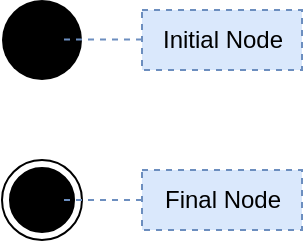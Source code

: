<mxfile version="20.2.7" type="google" pages="7"><diagram id="CJOIq1UxnPl4SrQjqPKN" name="1"><mxGraphModel grid="1" page="1" gridSize="10" guides="1" tooltips="1" connect="1" arrows="1" fold="1" pageScale="1" pageWidth="850" pageHeight="1100" math="0" shadow="0"><root><mxCell id="0"/><mxCell id="1" parent="0"/><mxCell id="81zgY7QVn6RFrDs69GXY-1" value="" style="ellipse;fillColor=#000000;strokeColor=none;" vertex="1" parent="1"><mxGeometry x="420" width="40" height="40" as="geometry"/></mxCell><mxCell id="81zgY7QVn6RFrDs69GXY-2" value="" style="ellipse;html=1;shape=endState;fillColor=#000000;strokeColor=#000000;" vertex="1" parent="1"><mxGeometry x="420" y="80" width="40" height="40" as="geometry"/></mxCell><mxCell id="81zgY7QVn6RFrDs69GXY-35" value="Initial Node" style="text;html=1;align=center;verticalAlign=middle;resizable=0;points=[];autosize=1;strokeColor=#6c8ebf;fillColor=#dae8fc;dashed=1;" vertex="1" parent="1"><mxGeometry x="490" y="5" width="80" height="30" as="geometry"/></mxCell><mxCell id="81zgY7QVn6RFrDs69GXY-36" value="Final Node" style="text;html=1;align=center;verticalAlign=middle;resizable=0;points=[];autosize=1;strokeColor=#6c8ebf;fillColor=#dae8fc;dashed=1;" vertex="1" parent="1"><mxGeometry x="490" y="85" width="80" height="30" as="geometry"/></mxCell><mxCell id="81zgY7QVn6RFrDs69GXY-38" value="" style="edgeStyle=none;orthogonalLoop=1;jettySize=auto;html=1;rounded=0;fillColor=#dae8fc;strokeColor=#6c8ebf;endArrow=none;endFill=0;dashed=1;" edge="1" parent="1" source="81zgY7QVn6RFrDs69GXY-36"><mxGeometry width="80" relative="1" as="geometry"><mxPoint x="460" y="99.75" as="sourcePoint"/><mxPoint x="450" y="100" as="targetPoint"/><Array as="points"/></mxGeometry></mxCell><mxCell id="81zgY7QVn6RFrDs69GXY-39" value="" style="edgeStyle=none;orthogonalLoop=1;jettySize=auto;html=1;rounded=0;fillColor=#dae8fc;strokeColor=#6c8ebf;endArrow=none;endFill=0;dashed=1;" edge="1" parent="1"><mxGeometry width="80" relative="1" as="geometry"><mxPoint x="490" y="19.75" as="sourcePoint"/><mxPoint x="450" y="19.75" as="targetPoint"/><Array as="points"/></mxGeometry></mxCell></root></mxGraphModel></diagram><diagram name="2" id="sOh8ql9yHQ8BNxyanAmv"><mxGraphModel grid="1" page="1" gridSize="10" guides="1" tooltips="1" connect="1" arrows="1" fold="1" pageScale="1" pageWidth="850" pageHeight="1100" math="0" shadow="0"><root><mxCell id="bSrDOoVwkH6-5DQFtHlY-0"/><mxCell id="bSrDOoVwkH6-5DQFtHlY-1" parent="bSrDOoVwkH6-5DQFtHlY-0"/><mxCell id="bSrDOoVwkH6-5DQFtHlY-2" value="" style="ellipse;fillColor=#000000;strokeColor=none;" parent="bSrDOoVwkH6-5DQFtHlY-1" vertex="1"><mxGeometry x="420" width="40" height="40" as="geometry"/></mxCell><mxCell id="bSrDOoVwkH6-5DQFtHlY-3" value="" style="ellipse;html=1;shape=endState;fillColor=#000000;strokeColor=#000000;" parent="bSrDOoVwkH6-5DQFtHlY-1" vertex="1"><mxGeometry x="420" y="165" width="40" height="40" as="geometry"/></mxCell><mxCell id="bSrDOoVwkH6-5DQFtHlY-4" value="Activity" style="text;html=1;align=center;verticalAlign=middle;resizable=0;points=[];autosize=1;strokeColor=#6c8ebf;fillColor=#dae8fc;dashed=1;" vertex="1" parent="bSrDOoVwkH6-5DQFtHlY-1"><mxGeometry x="530" y="85" width="60" height="30" as="geometry"/></mxCell><mxCell id="bSrDOoVwkH6-5DQFtHlY-5" value="Activity Edge" style="text;html=1;align=center;verticalAlign=middle;resizable=0;points=[];autosize=1;strokeColor=#6c8ebf;fillColor=#dae8fc;dashed=1;" vertex="1" parent="bSrDOoVwkH6-5DQFtHlY-1"><mxGeometry x="530" y="130" width="90" height="30" as="geometry"/></mxCell><mxCell id="bSrDOoVwkH6-5DQFtHlY-6" value="" style="edgeStyle=none;orthogonalLoop=1;jettySize=auto;html=1;rounded=0;fillColor=#dae8fc;strokeColor=#6c8ebf;endArrow=none;endFill=0;dashed=1;" parent="bSrDOoVwkH6-5DQFtHlY-1" source="bSrDOoVwkH6-5DQFtHlY-5" edge="1"><mxGeometry width="80" relative="1" as="geometry"><mxPoint x="480" y="144.75" as="sourcePoint"/><mxPoint x="440" y="144.75" as="targetPoint"/><Array as="points"/></mxGeometry></mxCell><mxCell id="bSrDOoVwkH6-5DQFtHlY-7" value="" style="edgeStyle=none;orthogonalLoop=1;jettySize=auto;html=1;rounded=0;fillColor=#dae8fc;strokeColor=#6c8ebf;endArrow=none;endFill=0;dashed=1;" parent="bSrDOoVwkH6-5DQFtHlY-1" edge="1"><mxGeometry width="80" relative="1" as="geometry"><mxPoint x="530" y="99.75" as="sourcePoint"/><mxPoint x="490" y="99.75" as="targetPoint"/><Array as="points"/></mxGeometry></mxCell><mxCell id="q9l0tzLxqnLboqgq7-mc-1" value="Login" style="html=1;align=center;verticalAlign=middle;rounded=1;absoluteArcSize=1;arcSize=10;dashed=0;" vertex="1" parent="bSrDOoVwkH6-5DQFtHlY-1"><mxGeometry x="380" y="80" width="120" height="40" as="geometry"/></mxCell><mxCell id="q9l0tzLxqnLboqgq7-mc-2" value="" style="edgeStyle=none;orthogonalLoop=1;jettySize=auto;html=1;rounded=0;endArrow=classic;endFill=1;entryX=0.5;entryY=0;entryDx=0;entryDy=0;" edge="1" parent="bSrDOoVwkH6-5DQFtHlY-1" source="bSrDOoVwkH6-5DQFtHlY-2" target="q9l0tzLxqnLboqgq7-mc-1"><mxGeometry width="80" relative="1" as="geometry"><mxPoint x="440" y="29.5" as="sourcePoint"/><mxPoint x="520" y="29.5" as="targetPoint"/><Array as="points"/></mxGeometry></mxCell><mxCell id="q9l0tzLxqnLboqgq7-mc-3" value="" style="edgeStyle=none;orthogonalLoop=1;jettySize=auto;html=1;rounded=0;endArrow=classic;endFill=1;" edge="1" parent="bSrDOoVwkH6-5DQFtHlY-1" source="q9l0tzLxqnLboqgq7-mc-1" target="bSrDOoVwkH6-5DQFtHlY-3"><mxGeometry width="80" relative="1" as="geometry"><mxPoint x="439.75" y="120" as="sourcePoint"/><mxPoint x="439.75" y="170" as="targetPoint"/><Array as="points"/></mxGeometry></mxCell></root></mxGraphModel></diagram><diagram name="3" id="TyepRw7lDWiGVUjcmr2i"><mxGraphModel grid="1" page="1" gridSize="10" guides="1" tooltips="1" connect="1" arrows="1" fold="1" pageScale="1" pageWidth="850" pageHeight="1100" math="0" shadow="0"><root><mxCell id="tQz_YyUkRnMLcqHhg1jS-0"/><mxCell id="tQz_YyUkRnMLcqHhg1jS-1" parent="tQz_YyUkRnMLcqHhg1jS-0"/><mxCell id="tQz_YyUkRnMLcqHhg1jS-2" value="" style="ellipse;fillColor=#000000;strokeColor=none;" parent="tQz_YyUkRnMLcqHhg1jS-1" vertex="1"><mxGeometry x="420" width="40" height="40" as="geometry"/></mxCell><mxCell id="tQz_YyUkRnMLcqHhg1jS-3" value="" style="ellipse;html=1;shape=endState;fillColor=#000000;strokeColor=#000000;" parent="tQz_YyUkRnMLcqHhg1jS-1" vertex="1"><mxGeometry x="420" y="440" width="40" height="40" as="geometry"/></mxCell><mxCell id="tQz_YyUkRnMLcqHhg1jS-5" value="Join Node&lt;br&gt;&lt;font style=&quot;font-size: 6px;&quot;&gt;(Bisa horizontal atau vertikal)&lt;/font&gt;" style="text;html=1;align=center;verticalAlign=middle;resizable=0;points=[];autosize=1;strokeColor=#6c8ebf;fillColor=#dae8fc;dashed=1;" parent="tQz_YyUkRnMLcqHhg1jS-1" vertex="1"><mxGeometry x="600" y="295" width="150" height="40" as="geometry"/></mxCell><mxCell id="tQz_YyUkRnMLcqHhg1jS-6" value="" style="edgeStyle=none;orthogonalLoop=1;jettySize=auto;html=1;rounded=0;fillColor=#dae8fc;strokeColor=#6c8ebf;endArrow=none;endFill=0;dashed=1;" parent="tQz_YyUkRnMLcqHhg1jS-1" edge="1"><mxGeometry width="80" relative="1" as="geometry"><mxPoint x="600" y="314.76" as="sourcePoint"/><mxPoint x="560" y="314.76" as="targetPoint"/><Array as="points"/></mxGeometry></mxCell><mxCell id="tQz_YyUkRnMLcqHhg1jS-7" value="" style="edgeStyle=none;orthogonalLoop=1;jettySize=auto;html=1;rounded=0;fillColor=#dae8fc;strokeColor=#6c8ebf;endArrow=none;endFill=0;dashed=1;" parent="tQz_YyUkRnMLcqHhg1jS-1" edge="1"><mxGeometry width="80" relative="1" as="geometry"><mxPoint x="600" y="164.76" as="sourcePoint"/><mxPoint x="560" y="164.76" as="targetPoint"/><Array as="points"/></mxGeometry></mxCell><mxCell id="tQz_YyUkRnMLcqHhg1jS-8" value="Login" style="html=1;align=center;verticalAlign=middle;rounded=1;absoluteArcSize=1;arcSize=10;dashed=0;" parent="tQz_YyUkRnMLcqHhg1jS-1" vertex="1"><mxGeometry x="380" y="80" width="120" height="40" as="geometry"/></mxCell><mxCell id="tQz_YyUkRnMLcqHhg1jS-9" value="" style="edgeStyle=none;orthogonalLoop=1;jettySize=auto;html=1;rounded=0;endArrow=classic;endFill=1;entryX=0.5;entryY=0;entryDx=0;entryDy=0;" parent="tQz_YyUkRnMLcqHhg1jS-1" source="tQz_YyUkRnMLcqHhg1jS-2" target="tQz_YyUkRnMLcqHhg1jS-8" edge="1"><mxGeometry width="80" relative="1" as="geometry"><mxPoint x="440" y="29.5" as="sourcePoint"/><mxPoint x="520" y="29.5" as="targetPoint"/><Array as="points"/></mxGeometry></mxCell><mxCell id="tQz_YyUkRnMLcqHhg1jS-10" value="" style="edgeStyle=none;orthogonalLoop=1;jettySize=auto;html=1;rounded=0;endArrow=classic;endFill=1;" parent="tQz_YyUkRnMLcqHhg1jS-1" source="tQz_YyUkRnMLcqHhg1jS-8" target="C-1kQrTbKt8kh4FTC4sD-1" edge="1"><mxGeometry width="80" relative="1" as="geometry"><mxPoint x="439.75" y="120" as="sourcePoint"/><mxPoint x="440" y="140" as="targetPoint"/><Array as="points"/></mxGeometry></mxCell><mxCell id="C-1kQrTbKt8kh4FTC4sD-0" value="Fork Node&lt;br&gt;&lt;font style=&quot;font-size: 6px;&quot;&gt;(Bisa horizontal atau vertikal)&lt;/font&gt;" style="text;html=1;align=center;verticalAlign=middle;resizable=0;points=[];autosize=1;strokeColor=#6c8ebf;fillColor=#dae8fc;dashed=1;" vertex="1" parent="tQz_YyUkRnMLcqHhg1jS-1"><mxGeometry x="600" y="145" width="150" height="40" as="geometry"/></mxCell><mxCell id="C-1kQrTbKt8kh4FTC4sD-1" value="" style="html=1;points=[];perimeter=orthogonalPerimeter;fillColor=#000000;strokeColor=none;dashed=1;direction=south;" vertex="1" parent="tQz_YyUkRnMLcqHhg1jS-1"><mxGeometry x="320" y="160" width="240" height="10" as="geometry"/></mxCell><mxCell id="C-1kQrTbKt8kh4FTC4sD-2" value="Verifikasi password" style="html=1;align=center;verticalAlign=middle;rounded=1;absoluteArcSize=1;arcSize=10;dashed=0;" vertex="1" parent="tQz_YyUkRnMLcqHhg1jS-1"><mxGeometry x="500" y="220" width="120" height="40" as="geometry"/></mxCell><mxCell id="C-1kQrTbKt8kh4FTC4sD-3" value="Verifikasi username" style="html=1;align=center;verticalAlign=middle;rounded=1;absoluteArcSize=1;arcSize=10;dashed=0;" vertex="1" parent="tQz_YyUkRnMLcqHhg1jS-1"><mxGeometry x="260" y="220" width="120" height="40" as="geometry"/></mxCell><mxCell id="C-1kQrTbKt8kh4FTC4sD-4" value="" style="edgeStyle=none;orthogonalLoop=1;jettySize=auto;html=1;rounded=0;endArrow=classic;endFill=1;entryX=0.5;entryY=0;entryDx=0;entryDy=0;" edge="1" parent="tQz_YyUkRnMLcqHhg1jS-1" source="C-1kQrTbKt8kh4FTC4sD-1" target="C-1kQrTbKt8kh4FTC4sD-3"><mxGeometry width="80" relative="1" as="geometry"><mxPoint x="380" y="170.0" as="sourcePoint"/><mxPoint x="380" y="211.62" as="targetPoint"/><Array as="points"><mxPoint x="400" y="200"/><mxPoint x="320" y="200"/></Array></mxGeometry></mxCell><mxCell id="C-1kQrTbKt8kh4FTC4sD-5" value="" style="edgeStyle=none;orthogonalLoop=1;jettySize=auto;html=1;rounded=0;endArrow=classic;endFill=1;entryX=0.5;entryY=0;entryDx=0;entryDy=0;" edge="1" parent="tQz_YyUkRnMLcqHhg1jS-1" source="C-1kQrTbKt8kh4FTC4sD-1" target="C-1kQrTbKt8kh4FTC4sD-2"><mxGeometry width="80" relative="1" as="geometry"><mxPoint x="480" y="165" as="sourcePoint"/><mxPoint x="480" y="206.62" as="targetPoint"/><Array as="points"><mxPoint x="480" y="200"/><mxPoint x="560" y="200"/></Array></mxGeometry></mxCell><mxCell id="C-1kQrTbKt8kh4FTC4sD-6" value="" style="html=1;points=[];perimeter=orthogonalPerimeter;fillColor=#000000;strokeColor=none;dashed=1;direction=south;" vertex="1" parent="tQz_YyUkRnMLcqHhg1jS-1"><mxGeometry x="320" y="310" width="240" height="10" as="geometry"/></mxCell><mxCell id="C-1kQrTbKt8kh4FTC4sD-7" value="" style="edgeStyle=none;orthogonalLoop=1;jettySize=auto;html=1;rounded=0;endArrow=classic;endFill=1;" edge="1" parent="tQz_YyUkRnMLcqHhg1jS-1" source="C-1kQrTbKt8kh4FTC4sD-3" target="C-1kQrTbKt8kh4FTC4sD-6"><mxGeometry width="80" relative="1" as="geometry"><mxPoint x="319.52" y="240.0" as="sourcePoint"/><mxPoint x="370" y="260" as="targetPoint"/><Array as="points"><mxPoint x="320" y="280"/><mxPoint x="400" y="280"/></Array></mxGeometry></mxCell><mxCell id="C-1kQrTbKt8kh4FTC4sD-9" value="" style="edgeStyle=none;orthogonalLoop=1;jettySize=auto;html=1;rounded=0;endArrow=classic;endFill=1;" edge="1" parent="tQz_YyUkRnMLcqHhg1jS-1" source="C-1kQrTbKt8kh4FTC4sD-2" target="C-1kQrTbKt8kh4FTC4sD-6"><mxGeometry width="80" relative="1" as="geometry"><mxPoint x="560" y="240" as="sourcePoint"/><mxPoint x="640" y="270" as="targetPoint"/><Array as="points"><mxPoint x="560" y="280"/><mxPoint x="480" y="280"/></Array></mxGeometry></mxCell><mxCell id="C-1kQrTbKt8kh4FTC4sD-11" value="" style="edgeStyle=none;orthogonalLoop=1;jettySize=auto;html=1;rounded=0;endArrow=classic;endFill=1;startArrow=none;" edge="1" parent="tQz_YyUkRnMLcqHhg1jS-1" source="2HamX4UfHcFGr9GYa9U8-0" target="tQz_YyUkRnMLcqHhg1jS-3"><mxGeometry width="80" relative="1" as="geometry"><mxPoint x="439.76" y="320.0" as="sourcePoint"/><mxPoint x="439.76" y="360" as="targetPoint"/><Array as="points"/></mxGeometry></mxCell><mxCell id="2HamX4UfHcFGr9GYa9U8-0" value="Tampilkan&lt;br&gt;Menu Utama" style="html=1;align=center;verticalAlign=middle;rounded=1;absoluteArcSize=1;arcSize=10;dashed=0;" vertex="1" parent="tQz_YyUkRnMLcqHhg1jS-1"><mxGeometry x="380" y="360" width="120" height="40" as="geometry"/></mxCell><mxCell id="2HamX4UfHcFGr9GYa9U8-1" value="" style="edgeStyle=none;orthogonalLoop=1;jettySize=auto;html=1;rounded=0;endArrow=none;endFill=1;" edge="1" parent="tQz_YyUkRnMLcqHhg1jS-1" target="2HamX4UfHcFGr9GYa9U8-0"><mxGeometry width="80" relative="1" as="geometry"><mxPoint x="439.76" y="320" as="sourcePoint"/><mxPoint x="440" y="440" as="targetPoint"/><Array as="points"/></mxGeometry></mxCell></root></mxGraphModel></diagram><diagram name="4" id="xD9uoA6RGHPrUY5JdOX0"><mxGraphModel grid="1" page="1" gridSize="10" guides="1" tooltips="1" connect="1" arrows="1" fold="1" pageScale="1" pageWidth="850" pageHeight="1100" math="0" shadow="0"><root><mxCell id="KF5NltN2-iUOrtax190e-0"/><mxCell id="KF5NltN2-iUOrtax190e-1" parent="KF5NltN2-iUOrtax190e-0"/><mxCell id="KF5NltN2-iUOrtax190e-2" value="" style="ellipse;fillColor=#000000;strokeColor=none;" parent="KF5NltN2-iUOrtax190e-1" vertex="1"><mxGeometry x="420" width="40" height="40" as="geometry"/></mxCell><mxCell id="KF5NltN2-iUOrtax190e-3" value="" style="ellipse;html=1;shape=endState;fillColor=#000000;strokeColor=#000000;" parent="KF5NltN2-iUOrtax190e-1" vertex="1"><mxGeometry x="420" y="600" width="40" height="40" as="geometry"/></mxCell><mxCell id="KF5NltN2-iUOrtax190e-4" value="Merge Node&lt;br&gt;&lt;font style=&quot;font-size: 6px;&quot;&gt;(Bisa sebelum decision)&lt;/font&gt;" style="text;html=1;align=center;verticalAlign=middle;resizable=0;points=[];autosize=1;strokeColor=#6c8ebf;fillColor=#dae8fc;dashed=1;" parent="KF5NltN2-iUOrtax190e-1" vertex="1"><mxGeometry x="560" y="80" width="130" height="40" as="geometry"/></mxCell><mxCell id="KF5NltN2-iUOrtax190e-7" value="Login" style="html=1;align=center;verticalAlign=middle;rounded=1;absoluteArcSize=1;arcSize=10;dashed=0;" parent="KF5NltN2-iUOrtax190e-1" vertex="1"><mxGeometry x="380" y="160" width="120" height="40" as="geometry"/></mxCell><mxCell id="KF5NltN2-iUOrtax190e-8" value="" style="edgeStyle=none;orthogonalLoop=1;jettySize=auto;html=1;rounded=0;endArrow=classic;endFill=1;" parent="KF5NltN2-iUOrtax190e-1" source="KF5NltN2-iUOrtax190e-2" edge="1"><mxGeometry width="80" relative="1" as="geometry"><mxPoint x="440" y="29.5" as="sourcePoint"/><mxPoint x="440" y="80" as="targetPoint"/><Array as="points"/></mxGeometry></mxCell><mxCell id="KF5NltN2-iUOrtax190e-9" value="" style="edgeStyle=none;orthogonalLoop=1;jettySize=auto;html=1;rounded=0;endArrow=classic;endFill=1;" parent="KF5NltN2-iUOrtax190e-1" source="KF5NltN2-iUOrtax190e-7" target="KF5NltN2-iUOrtax190e-11" edge="1"><mxGeometry width="80" relative="1" as="geometry"><mxPoint x="439.75" y="200" as="sourcePoint"/><mxPoint x="440" y="220" as="targetPoint"/><Array as="points"/></mxGeometry></mxCell><mxCell id="KF5NltN2-iUOrtax190e-10" value="Decision Node&lt;br&gt;&lt;font style=&quot;font-size: 6px;&quot;&gt;(Bisa setelah merge)&lt;/font&gt;" style="text;html=1;align=center;verticalAlign=middle;resizable=0;points=[];autosize=1;strokeColor=#6c8ebf;fillColor=#dae8fc;dashed=1;" parent="KF5NltN2-iUOrtax190e-1" vertex="1"><mxGeometry x="560" y="440" width="120" height="40" as="geometry"/></mxCell><mxCell id="KF5NltN2-iUOrtax190e-11" value="" style="html=1;points=[];perimeter=orthogonalPerimeter;fillColor=#000000;strokeColor=none;dashed=1;direction=south;" parent="KF5NltN2-iUOrtax190e-1" vertex="1"><mxGeometry x="320" y="240" width="240" height="10" as="geometry"/></mxCell><mxCell id="KF5NltN2-iUOrtax190e-12" value="Verifikasi password" style="html=1;align=center;verticalAlign=middle;rounded=1;absoluteArcSize=1;arcSize=10;dashed=0;" parent="KF5NltN2-iUOrtax190e-1" vertex="1"><mxGeometry x="500" y="300" width="120" height="40" as="geometry"/></mxCell><mxCell id="KF5NltN2-iUOrtax190e-13" value="Verifikasi username" style="html=1;align=center;verticalAlign=middle;rounded=1;absoluteArcSize=1;arcSize=10;dashed=0;" parent="KF5NltN2-iUOrtax190e-1" vertex="1"><mxGeometry x="260" y="300" width="120" height="40" as="geometry"/></mxCell><mxCell id="KF5NltN2-iUOrtax190e-14" value="" style="edgeStyle=none;orthogonalLoop=1;jettySize=auto;html=1;rounded=0;endArrow=classic;endFill=1;entryX=0.5;entryY=0;entryDx=0;entryDy=0;" parent="KF5NltN2-iUOrtax190e-1" source="KF5NltN2-iUOrtax190e-11" target="KF5NltN2-iUOrtax190e-13" edge="1"><mxGeometry width="80" relative="1" as="geometry"><mxPoint x="380" y="250.0" as="sourcePoint"/><mxPoint x="380" y="291.62" as="targetPoint"/><Array as="points"><mxPoint x="400" y="280"/><mxPoint x="320" y="280"/></Array></mxGeometry></mxCell><mxCell id="KF5NltN2-iUOrtax190e-15" value="" style="edgeStyle=none;orthogonalLoop=1;jettySize=auto;html=1;rounded=0;endArrow=classic;endFill=1;entryX=0.5;entryY=0;entryDx=0;entryDy=0;" parent="KF5NltN2-iUOrtax190e-1" source="KF5NltN2-iUOrtax190e-11" target="KF5NltN2-iUOrtax190e-12" edge="1"><mxGeometry width="80" relative="1" as="geometry"><mxPoint x="480" y="245" as="sourcePoint"/><mxPoint x="480" y="286.62" as="targetPoint"/><Array as="points"><mxPoint x="480" y="280"/><mxPoint x="560" y="280"/></Array></mxGeometry></mxCell><mxCell id="KF5NltN2-iUOrtax190e-16" value="" style="html=1;points=[];perimeter=orthogonalPerimeter;fillColor=#000000;strokeColor=none;dashed=1;direction=south;" parent="KF5NltN2-iUOrtax190e-1" vertex="1"><mxGeometry x="320" y="390" width="240" height="10" as="geometry"/></mxCell><mxCell id="KF5NltN2-iUOrtax190e-17" value="" style="edgeStyle=none;orthogonalLoop=1;jettySize=auto;html=1;rounded=0;endArrow=classic;endFill=1;" parent="KF5NltN2-iUOrtax190e-1" source="KF5NltN2-iUOrtax190e-13" target="KF5NltN2-iUOrtax190e-16" edge="1"><mxGeometry width="80" relative="1" as="geometry"><mxPoint x="319.52" y="320.0" as="sourcePoint"/><mxPoint x="370" y="340" as="targetPoint"/><Array as="points"><mxPoint x="320" y="360"/><mxPoint x="400" y="360"/></Array></mxGeometry></mxCell><mxCell id="KF5NltN2-iUOrtax190e-18" value="" style="edgeStyle=none;orthogonalLoop=1;jettySize=auto;html=1;rounded=0;endArrow=classic;endFill=1;" parent="KF5NltN2-iUOrtax190e-1" source="KF5NltN2-iUOrtax190e-12" target="KF5NltN2-iUOrtax190e-16" edge="1"><mxGeometry width="80" relative="1" as="geometry"><mxPoint x="560" y="320" as="sourcePoint"/><mxPoint x="640" y="350" as="targetPoint"/><Array as="points"><mxPoint x="560" y="360"/><mxPoint x="480" y="360"/></Array></mxGeometry></mxCell><mxCell id="KF5NltN2-iUOrtax190e-19" value="" style="edgeStyle=none;orthogonalLoop=1;jettySize=auto;html=1;rounded=0;endArrow=classic;endFill=1;" parent="KF5NltN2-iUOrtax190e-1" target="e1miCGIdAtrgmgO4fYXv-2" edge="1"><mxGeometry width="80" relative="1" as="geometry"><mxPoint x="439.76" y="400.0" as="sourcePoint"/><mxPoint x="440" y="440" as="targetPoint"/><Array as="points"/></mxGeometry></mxCell><mxCell id="e1miCGIdAtrgmgO4fYXv-0" value="" style="rhombus;fontSize=6;" vertex="1" parent="KF5NltN2-iUOrtax190e-1"><mxGeometry x="420" y="80" width="40" height="40" as="geometry"/></mxCell><mxCell id="e1miCGIdAtrgmgO4fYXv-1" value="" style="edgeStyle=none;orthogonalLoop=1;jettySize=auto;html=1;rounded=0;endArrow=classic;endFill=1;exitX=0.5;exitY=1;exitDx=0;exitDy=0;" edge="1" parent="KF5NltN2-iUOrtax190e-1" source="e1miCGIdAtrgmgO4fYXv-0" target="KF5NltN2-iUOrtax190e-7"><mxGeometry width="80" relative="1" as="geometry"><mxPoint x="490.25" y="120" as="sourcePoint"/><mxPoint x="490" y="160" as="targetPoint"/><Array as="points"/></mxGeometry></mxCell><mxCell id="e1miCGIdAtrgmgO4fYXv-2" value="" style="rhombus;fontSize=6;" vertex="1" parent="KF5NltN2-iUOrtax190e-1"><mxGeometry x="420" y="440" width="40" height="40" as="geometry"/></mxCell><mxCell id="e1miCGIdAtrgmgO4fYXv-3" value="" style="edgeStyle=none;orthogonalLoop=1;jettySize=auto;html=1;rounded=0;endArrow=classic;endFill=1;entryX=0.5;entryY=0;entryDx=0;entryDy=0;" edge="1" parent="KF5NltN2-iUOrtax190e-1" source="e1miCGIdAtrgmgO4fYXv-2" target="qm2-vDs_2xOcX0wW4GuO-0"><mxGeometry width="80" relative="1" as="geometry"><mxPoint x="439.75" y="470" as="sourcePoint"/><mxPoint x="470" y="500" as="targetPoint"/><Array as="points"/></mxGeometry></mxCell><mxCell id="e1miCGIdAtrgmgO4fYXv-6" value="[Verifikasi berhasil]" style="edgeLabel;html=1;align=center;verticalAlign=middle;resizable=0;points=[];fontSize=6;" connectable="0" vertex="1" parent="e1miCGIdAtrgmgO4fYXv-3"><mxGeometry x="-0.545" y="1" relative="1" as="geometry"><mxPoint x="-51" y="8" as="offset"/></mxGeometry></mxCell><mxCell id="e1miCGIdAtrgmgO4fYXv-4" value="" style="edgeStyle=none;orthogonalLoop=1;jettySize=auto;html=1;rounded=0;endArrow=classic;endFill=1;exitX=0;exitY=0.5;exitDx=0;exitDy=0;" edge="1" parent="KF5NltN2-iUOrtax190e-1" source="e1miCGIdAtrgmgO4fYXv-2" target="e1miCGIdAtrgmgO4fYXv-0"><mxGeometry width="80" relative="1" as="geometry"><mxPoint x="450" y="490" as="sourcePoint"/><mxPoint x="250" y="80" as="targetPoint"/><Array as="points"><mxPoint x="200" y="460"/><mxPoint x="200" y="100"/></Array></mxGeometry></mxCell><mxCell id="e1miCGIdAtrgmgO4fYXv-5" value="[Verifikasi gagal]" style="edgeLabel;html=1;align=center;verticalAlign=middle;resizable=0;points=[];fontSize=6;" connectable="0" vertex="1" parent="e1miCGIdAtrgmgO4fYXv-4"><mxGeometry x="-0.855" y="-2" relative="1" as="geometry"><mxPoint x="18" y="-8" as="offset"/></mxGeometry></mxCell><mxCell id="KF5NltN2-iUOrtax190e-6" value="" style="edgeStyle=none;orthogonalLoop=1;jettySize=auto;html=1;rounded=0;fillColor=#dae8fc;strokeColor=#6c8ebf;endArrow=none;endFill=0;dashed=1;" parent="KF5NltN2-iUOrtax190e-1" edge="1"><mxGeometry width="80" relative="1" as="geometry"><mxPoint x="560" y="460" as="sourcePoint"/><mxPoint x="450" y="459.75" as="targetPoint"/><Array as="points"/></mxGeometry></mxCell><mxCell id="KF5NltN2-iUOrtax190e-5" value="" style="edgeStyle=none;orthogonalLoop=1;jettySize=auto;html=1;rounded=0;fillColor=#dae8fc;strokeColor=#6c8ebf;endArrow=none;endFill=0;dashed=1;exitX=-0.015;exitY=0.488;exitDx=0;exitDy=0;exitPerimeter=0;" parent="KF5NltN2-iUOrtax190e-1" edge="1" source="KF5NltN2-iUOrtax190e-4"><mxGeometry width="80" relative="1" as="geometry"><mxPoint x="490" y="99.76" as="sourcePoint"/><mxPoint x="450" y="99.76" as="targetPoint"/><Array as="points"/></mxGeometry></mxCell><mxCell id="qm2-vDs_2xOcX0wW4GuO-1" style="edgeStyle=orthogonalEdgeStyle;rounded=0;orthogonalLoop=1;jettySize=auto;html=1;fontSize=6;endArrow=classic;endFill=1;" edge="1" parent="KF5NltN2-iUOrtax190e-1" source="qm2-vDs_2xOcX0wW4GuO-0" target="KF5NltN2-iUOrtax190e-3"><mxGeometry relative="1" as="geometry"/></mxCell><mxCell id="qm2-vDs_2xOcX0wW4GuO-0" value="Lihat&lt;br&gt;Menu Utama" style="html=1;align=center;verticalAlign=middle;rounded=1;absoluteArcSize=1;arcSize=10;dashed=0;" vertex="1" parent="KF5NltN2-iUOrtax190e-1"><mxGeometry x="380" y="520" width="120" height="40" as="geometry"/></mxCell></root></mxGraphModel></diagram><diagram name="5" id="LuWU7gWGBk8otqJkFhMd"><mxGraphModel grid="1" page="1" gridSize="10" guides="1" tooltips="1" connect="1" arrows="1" fold="1" pageScale="1" pageWidth="850" pageHeight="1100" math="0" shadow="0"><root><mxCell id="amOH85fZYopbKFU42pAW-0"/><mxCell id="amOH85fZYopbKFU42pAW-1" parent="amOH85fZYopbKFU42pAW-0"/><mxCell id="EsVpDMR_JQcxKNDgnvNk-3" value="Tekan Logout" style="html=1;shape=mxgraph.infographic.ribbonSimple;notch1=20;notch2=0;align=center;verticalAlign=middle;fontSize=14;fontStyle=0;fillColor=#FFFFFF;flipH=0;spacingRight=0;spacingLeft=14;" vertex="1" parent="amOH85fZYopbKFU42pAW-1"><mxGeometry x="560" y="160" width="120" height="40" as="geometry"/></mxCell><mxCell id="amOH85fZYopbKFU42pAW-2" value="" style="ellipse;fillColor=#000000;strokeColor=none;" parent="amOH85fZYopbKFU42pAW-1" vertex="1"><mxGeometry x="420" width="40" height="40" as="geometry"/></mxCell><mxCell id="amOH85fZYopbKFU42pAW-3" value="" style="ellipse;html=1;shape=endState;fillColor=#000000;strokeColor=#000000;" parent="amOH85fZYopbKFU42pAW-1" vertex="1"><mxGeometry x="420" y="680" width="40" height="40" as="geometry"/></mxCell><mxCell id="amOH85fZYopbKFU42pAW-4" value="Merge Node&lt;br&gt;&lt;font style=&quot;font-size: 6px;&quot;&gt;(bagian dari Trigger)&lt;/font&gt;" style="text;html=1;align=center;verticalAlign=middle;resizable=0;points=[];autosize=1;strokeColor=#6c8ebf;fillColor=#dae8fc;dashed=1;" parent="amOH85fZYopbKFU42pAW-1" vertex="1"><mxGeometry x="210" y="80" width="110" height="40" as="geometry"/></mxCell><mxCell id="amOH85fZYopbKFU42pAW-5" value="Login" style="html=1;align=center;verticalAlign=middle;rounded=1;absoluteArcSize=1;arcSize=10;dashed=0;" parent="amOH85fZYopbKFU42pAW-1" vertex="1"><mxGeometry x="380" y="240" width="120" height="40" as="geometry"/></mxCell><mxCell id="amOH85fZYopbKFU42pAW-6" value="" style="edgeStyle=none;orthogonalLoop=1;jettySize=auto;html=1;rounded=0;endArrow=classic;endFill=1;" parent="amOH85fZYopbKFU42pAW-1" source="amOH85fZYopbKFU42pAW-2" edge="1"><mxGeometry width="80" relative="1" as="geometry"><mxPoint x="440" y="29.5" as="sourcePoint"/><mxPoint x="440" y="80" as="targetPoint"/><Array as="points"/></mxGeometry></mxCell><mxCell id="amOH85fZYopbKFU42pAW-7" value="" style="edgeStyle=none;orthogonalLoop=1;jettySize=auto;html=1;rounded=0;endArrow=classic;endFill=1;" parent="amOH85fZYopbKFU42pAW-1" source="amOH85fZYopbKFU42pAW-5" target="amOH85fZYopbKFU42pAW-9" edge="1"><mxGeometry width="80" relative="1" as="geometry"><mxPoint x="439.75" y="280" as="sourcePoint"/><mxPoint x="440" y="300" as="targetPoint"/><Array as="points"/></mxGeometry></mxCell><mxCell id="amOH85fZYopbKFU42pAW-8" value="Accept Event Action&lt;br&gt;&lt;font style=&quot;font-size: 6px;&quot;&gt;(atau Trigger)&lt;/font&gt;" style="text;html=1;align=center;verticalAlign=middle;resizable=0;points=[];autosize=1;strokeColor=#6c8ebf;fillColor=#dae8fc;dashed=1;" parent="amOH85fZYopbKFU42pAW-1" vertex="1"><mxGeometry x="555" y="240" width="130" height="40" as="geometry"/></mxCell><mxCell id="amOH85fZYopbKFU42pAW-9" value="" style="html=1;points=[];perimeter=orthogonalPerimeter;fillColor=#000000;strokeColor=none;dashed=1;direction=south;" parent="amOH85fZYopbKFU42pAW-1" vertex="1"><mxGeometry x="320" y="320" width="240" height="10" as="geometry"/></mxCell><mxCell id="amOH85fZYopbKFU42pAW-10" value="Verifikasi password" style="html=1;align=center;verticalAlign=middle;rounded=1;absoluteArcSize=1;arcSize=10;dashed=0;" parent="amOH85fZYopbKFU42pAW-1" vertex="1"><mxGeometry x="500" y="380" width="120" height="40" as="geometry"/></mxCell><mxCell id="amOH85fZYopbKFU42pAW-11" value="Verifikasi username" style="html=1;align=center;verticalAlign=middle;rounded=1;absoluteArcSize=1;arcSize=10;dashed=0;" parent="amOH85fZYopbKFU42pAW-1" vertex="1"><mxGeometry x="260" y="380" width="120" height="40" as="geometry"/></mxCell><mxCell id="amOH85fZYopbKFU42pAW-12" value="" style="edgeStyle=none;orthogonalLoop=1;jettySize=auto;html=1;rounded=0;endArrow=classic;endFill=1;entryX=0.5;entryY=0;entryDx=0;entryDy=0;" parent="amOH85fZYopbKFU42pAW-1" source="amOH85fZYopbKFU42pAW-9" target="amOH85fZYopbKFU42pAW-11" edge="1"><mxGeometry width="80" relative="1" as="geometry"><mxPoint x="380" y="330.0" as="sourcePoint"/><mxPoint x="380" y="371.62" as="targetPoint"/><Array as="points"><mxPoint x="400" y="360"/><mxPoint x="320" y="360"/></Array></mxGeometry></mxCell><mxCell id="amOH85fZYopbKFU42pAW-13" value="" style="edgeStyle=none;orthogonalLoop=1;jettySize=auto;html=1;rounded=0;endArrow=classic;endFill=1;entryX=0.5;entryY=0;entryDx=0;entryDy=0;" parent="amOH85fZYopbKFU42pAW-1" source="amOH85fZYopbKFU42pAW-9" target="amOH85fZYopbKFU42pAW-10" edge="1"><mxGeometry width="80" relative="1" as="geometry"><mxPoint x="480" y="325" as="sourcePoint"/><mxPoint x="480" y="366.62" as="targetPoint"/><Array as="points"><mxPoint x="480" y="360"/><mxPoint x="560" y="360"/></Array></mxGeometry></mxCell><mxCell id="amOH85fZYopbKFU42pAW-14" value="" style="html=1;points=[];perimeter=orthogonalPerimeter;fillColor=#000000;strokeColor=none;dashed=1;direction=south;" parent="amOH85fZYopbKFU42pAW-1" vertex="1"><mxGeometry x="320" y="470" width="240" height="10" as="geometry"/></mxCell><mxCell id="amOH85fZYopbKFU42pAW-15" value="" style="edgeStyle=none;orthogonalLoop=1;jettySize=auto;html=1;rounded=0;endArrow=classic;endFill=1;" parent="amOH85fZYopbKFU42pAW-1" source="amOH85fZYopbKFU42pAW-11" target="amOH85fZYopbKFU42pAW-14" edge="1"><mxGeometry width="80" relative="1" as="geometry"><mxPoint x="319.52" y="400.0" as="sourcePoint"/><mxPoint x="370" y="420" as="targetPoint"/><Array as="points"><mxPoint x="320" y="440"/><mxPoint x="400" y="440"/></Array></mxGeometry></mxCell><mxCell id="amOH85fZYopbKFU42pAW-16" value="" style="edgeStyle=none;orthogonalLoop=1;jettySize=auto;html=1;rounded=0;endArrow=classic;endFill=1;" parent="amOH85fZYopbKFU42pAW-1" source="amOH85fZYopbKFU42pAW-10" target="amOH85fZYopbKFU42pAW-14" edge="1"><mxGeometry width="80" relative="1" as="geometry"><mxPoint x="560" y="400" as="sourcePoint"/><mxPoint x="640" y="430" as="targetPoint"/><Array as="points"><mxPoint x="560" y="440"/><mxPoint x="480" y="440"/></Array></mxGeometry></mxCell><mxCell id="amOH85fZYopbKFU42pAW-17" value="" style="edgeStyle=none;orthogonalLoop=1;jettySize=auto;html=1;rounded=0;endArrow=classic;endFill=1;" parent="amOH85fZYopbKFU42pAW-1" target="amOH85fZYopbKFU42pAW-20" edge="1"><mxGeometry width="80" relative="1" as="geometry"><mxPoint x="439.76" y="480.0" as="sourcePoint"/><mxPoint x="440" y="520" as="targetPoint"/><Array as="points"/></mxGeometry></mxCell><mxCell id="amOH85fZYopbKFU42pAW-18" value="" style="rhombus;fontSize=6;" parent="amOH85fZYopbKFU42pAW-1" vertex="1"><mxGeometry x="420" y="160" width="40" height="40" as="geometry"/></mxCell><mxCell id="amOH85fZYopbKFU42pAW-19" value="" style="edgeStyle=none;orthogonalLoop=1;jettySize=auto;html=1;rounded=0;endArrow=classic;endFill=1;exitX=0.5;exitY=1;exitDx=0;exitDy=0;" parent="amOH85fZYopbKFU42pAW-1" source="amOH85fZYopbKFU42pAW-18" target="amOH85fZYopbKFU42pAW-5" edge="1"><mxGeometry width="80" relative="1" as="geometry"><mxPoint x="490.25" y="200" as="sourcePoint"/><mxPoint x="490" y="240" as="targetPoint"/><Array as="points"/></mxGeometry></mxCell><mxCell id="amOH85fZYopbKFU42pAW-20" value="" style="rhombus;fontSize=6;" parent="amOH85fZYopbKFU42pAW-1" vertex="1"><mxGeometry x="420" y="520" width="40" height="40" as="geometry"/></mxCell><mxCell id="amOH85fZYopbKFU42pAW-21" value="" style="edgeStyle=none;orthogonalLoop=1;jettySize=auto;html=1;rounded=0;endArrow=classic;endFill=1;startArrow=none;" parent="amOH85fZYopbKFU42pAW-1" source="1CkF-HxtBpUVLuP_zTZ8-0" target="amOH85fZYopbKFU42pAW-3" edge="1"><mxGeometry width="80" relative="1" as="geometry"><mxPoint x="439.75" y="550" as="sourcePoint"/><mxPoint x="439.91" y="590.08" as="targetPoint"/><Array as="points"/></mxGeometry></mxCell><mxCell id="amOH85fZYopbKFU42pAW-23" value="" style="edgeStyle=none;orthogonalLoop=1;jettySize=auto;html=1;rounded=0;endArrow=classic;endFill=1;exitX=0;exitY=0.5;exitDx=0;exitDy=0;" parent="amOH85fZYopbKFU42pAW-1" source="amOH85fZYopbKFU42pAW-20" target="amOH85fZYopbKFU42pAW-18" edge="1"><mxGeometry width="80" relative="1" as="geometry"><mxPoint x="450" y="570" as="sourcePoint"/><mxPoint x="250" y="160" as="targetPoint"/><Array as="points"><mxPoint x="200" y="540"/><mxPoint x="200" y="180"/></Array></mxGeometry></mxCell><mxCell id="amOH85fZYopbKFU42pAW-24" value="[Verifikasi gagal]" style="edgeLabel;html=1;align=center;verticalAlign=middle;resizable=0;points=[];fontSize=6;" parent="amOH85fZYopbKFU42pAW-23" vertex="1" connectable="0"><mxGeometry x="-0.855" y="-2" relative="1" as="geometry"><mxPoint x="18" y="-8" as="offset"/></mxGeometry></mxCell><mxCell id="amOH85fZYopbKFU42pAW-25" value="" style="edgeStyle=none;orthogonalLoop=1;jettySize=auto;html=1;rounded=0;fillColor=#dae8fc;strokeColor=#6c8ebf;endArrow=none;endFill=0;dashed=1;" parent="amOH85fZYopbKFU42pAW-1" edge="1"><mxGeometry width="80" relative="1" as="geometry"><mxPoint x="619.5" y="240" as="sourcePoint"/><mxPoint x="619.5" y="190" as="targetPoint"/><Array as="points"/></mxGeometry></mxCell><mxCell id="amOH85fZYopbKFU42pAW-26" value="" style="edgeStyle=none;orthogonalLoop=1;jettySize=auto;html=1;rounded=0;fillColor=#dae8fc;strokeColor=#6c8ebf;endArrow=none;endFill=0;dashed=1;exitX=-0.015;exitY=0.488;exitDx=0;exitDy=0;exitPerimeter=0;startArrow=none;" parent="amOH85fZYopbKFU42pAW-1" source="EsVpDMR_JQcxKNDgnvNk-0" edge="1"><mxGeometry width="80" relative="1" as="geometry"><mxPoint x="480" y="99.76" as="sourcePoint"/><mxPoint x="440" y="99.76" as="targetPoint"/><Array as="points"/></mxGeometry></mxCell><mxCell id="EsVpDMR_JQcxKNDgnvNk-0" value="" style="rhombus;fontSize=6;" vertex="1" parent="amOH85fZYopbKFU42pAW-1"><mxGeometry x="420" y="80" width="40" height="40" as="geometry"/></mxCell><mxCell id="EsVpDMR_JQcxKNDgnvNk-1" value="" style="edgeStyle=none;orthogonalLoop=1;jettySize=auto;html=1;rounded=0;fillColor=#dae8fc;strokeColor=#6c8ebf;endArrow=none;endFill=0;dashed=1;" edge="1" parent="amOH85fZYopbKFU42pAW-1"><mxGeometry width="80" relative="1" as="geometry"><mxPoint x="320" y="100" as="sourcePoint"/><mxPoint x="430" y="99.5" as="targetPoint"/><Array as="points"/></mxGeometry></mxCell><mxCell id="EsVpDMR_JQcxKNDgnvNk-2" value="" style="edgeStyle=none;orthogonalLoop=1;jettySize=auto;html=1;rounded=0;endArrow=classic;endFill=1;" edge="1" parent="amOH85fZYopbKFU42pAW-1" source="EsVpDMR_JQcxKNDgnvNk-0" target="amOH85fZYopbKFU42pAW-18"><mxGeometry width="80" relative="1" as="geometry"><mxPoint x="439.75" y="120" as="sourcePoint"/><mxPoint x="439.75" y="160" as="targetPoint"/><Array as="points"/></mxGeometry></mxCell><mxCell id="EsVpDMR_JQcxKNDgnvNk-6" style="edgeStyle=orthogonalEdgeStyle;rounded=0;orthogonalLoop=1;jettySize=auto;html=1;exitX=0;exitY=0;exitDx=60;exitDy=0;exitPerimeter=0;entryX=0.5;entryY=1;entryDx=0;entryDy=0;fontSize=6;endArrow=classic;endFill=1;" edge="1" parent="amOH85fZYopbKFU42pAW-1" source="EsVpDMR_JQcxKNDgnvNk-3" target="EsVpDMR_JQcxKNDgnvNk-4"><mxGeometry relative="1" as="geometry"/></mxCell><mxCell id="EsVpDMR_JQcxKNDgnvNk-7" style="edgeStyle=orthogonalEdgeStyle;rounded=0;orthogonalLoop=1;jettySize=auto;html=1;exitX=0;exitY=0.5;exitDx=0;exitDy=0;fontSize=6;endArrow=classic;endFill=1;" edge="1" parent="amOH85fZYopbKFU42pAW-1" source="EsVpDMR_JQcxKNDgnvNk-4" target="EsVpDMR_JQcxKNDgnvNk-0"><mxGeometry relative="1" as="geometry"/></mxCell><mxCell id="EsVpDMR_JQcxKNDgnvNk-4" value="Logout" style="html=1;align=center;verticalAlign=middle;rounded=1;absoluteArcSize=1;arcSize=10;dashed=0;" vertex="1" parent="amOH85fZYopbKFU42pAW-1"><mxGeometry x="560" y="80" width="120" height="40" as="geometry"/></mxCell><mxCell id="1CkF-HxtBpUVLuP_zTZ8-0" value="Lihat&lt;br&gt;Menu Utama" style="html=1;align=center;verticalAlign=middle;rounded=1;absoluteArcSize=1;arcSize=10;dashed=0;" vertex="1" parent="amOH85fZYopbKFU42pAW-1"><mxGeometry x="380" y="600" width="120" height="40" as="geometry"/></mxCell><mxCell id="1CkF-HxtBpUVLuP_zTZ8-1" value="" style="edgeStyle=none;orthogonalLoop=1;jettySize=auto;html=1;rounded=0;endArrow=none;endFill=1;" edge="1" parent="amOH85fZYopbKFU42pAW-1" source="amOH85fZYopbKFU42pAW-20" target="1CkF-HxtBpUVLuP_zTZ8-0"><mxGeometry width="80" relative="1" as="geometry"><mxPoint x="440" y="560" as="sourcePoint"/><mxPoint x="440" y="680" as="targetPoint"/><Array as="points"/></mxGeometry></mxCell><mxCell id="1CkF-HxtBpUVLuP_zTZ8-2" value="[Verifikasi berhasil]" style="edgeLabel;html=1;align=center;verticalAlign=middle;resizable=0;points=[];fontSize=6;" connectable="0" vertex="1" parent="1CkF-HxtBpUVLuP_zTZ8-1"><mxGeometry x="-0.545" y="1" relative="1" as="geometry"><mxPoint x="-51" y="8" as="offset"/></mxGeometry></mxCell></root></mxGraphModel></diagram><diagram name="6" id="uLQBIEQ7prSAQC89azX3"><mxGraphModel grid="1" page="1" gridSize="10" guides="1" tooltips="1" connect="1" arrows="1" fold="1" pageScale="1" pageWidth="850" pageHeight="1100" math="0" shadow="0"><root><mxCell id="toapkrHxisrFqCRkVpVo-0"/><mxCell id="toapkrHxisrFqCRkVpVo-1" parent="toapkrHxisrFqCRkVpVo-0"/><mxCell id="toapkrHxisrFqCRkVpVo-2" value="Tekan Logout" style="html=1;shape=mxgraph.infographic.ribbonSimple;notch1=20;notch2=0;align=center;verticalAlign=middle;fontSize=14;fontStyle=0;fillColor=#66B2FF;flipH=0;spacingRight=0;spacingLeft=14;strokeColor=#66B2FF;fontColor=#FFFFFF;" vertex="1" parent="toapkrHxisrFqCRkVpVo-1"><mxGeometry x="560" y="160" width="120" height="40" as="geometry"/></mxCell><mxCell id="toapkrHxisrFqCRkVpVo-3" value="" style="ellipse;fillColor=#66B2FF;strokeColor=#66B2FF;" vertex="1" parent="toapkrHxisrFqCRkVpVo-1"><mxGeometry x="420" width="40" height="40" as="geometry"/></mxCell><mxCell id="toapkrHxisrFqCRkVpVo-4" value="" style="ellipse;html=1;shape=endState;fillColor=#66B2FF;strokeColor=#66B2FF;" vertex="1" parent="toapkrHxisrFqCRkVpVo-1"><mxGeometry x="420" y="1320" width="40" height="40" as="geometry"/></mxCell><mxCell id="toapkrHxisrFqCRkVpVo-6" value="Login" style="html=1;align=center;verticalAlign=middle;rounded=1;absoluteArcSize=1;arcSize=10;dashed=0;fillColor=#66B2FF;strokeColor=#66B2FF;fontColor=#FFFFFF;" vertex="1" parent="toapkrHxisrFqCRkVpVo-1"><mxGeometry x="380" y="240" width="120" height="40" as="geometry"/></mxCell><mxCell id="toapkrHxisrFqCRkVpVo-7" value="" style="edgeStyle=none;orthogonalLoop=1;jettySize=auto;html=1;rounded=0;endArrow=classic;endFill=1;strokeColor=#66B2FF;" edge="1" parent="toapkrHxisrFqCRkVpVo-1" source="toapkrHxisrFqCRkVpVo-3"><mxGeometry width="80" relative="1" as="geometry"><mxPoint x="440" y="29.5" as="sourcePoint"/><mxPoint x="440" y="80" as="targetPoint"/><Array as="points"/></mxGeometry></mxCell><mxCell id="toapkrHxisrFqCRkVpVo-8" value="" style="edgeStyle=none;orthogonalLoop=1;jettySize=auto;html=1;rounded=0;endArrow=classic;endFill=1;strokeColor=#66B2FF;" edge="1" parent="toapkrHxisrFqCRkVpVo-1" source="toapkrHxisrFqCRkVpVo-6" target="toapkrHxisrFqCRkVpVo-10"><mxGeometry width="80" relative="1" as="geometry"><mxPoint x="439.75" y="280" as="sourcePoint"/><mxPoint x="440" y="300" as="targetPoint"/><Array as="points"/></mxGeometry></mxCell><mxCell id="toapkrHxisrFqCRkVpVo-10" value="" style="html=1;points=[];perimeter=orthogonalPerimeter;fillColor=#66B2FF;strokeColor=none;dashed=1;direction=south;" vertex="1" parent="toapkrHxisrFqCRkVpVo-1"><mxGeometry x="320" y="320" width="240" height="10" as="geometry"/></mxCell><mxCell id="toapkrHxisrFqCRkVpVo-11" value="Verifikasi password" style="html=1;align=center;verticalAlign=middle;rounded=1;absoluteArcSize=1;arcSize=10;dashed=0;fillColor=#66B2FF;strokeColor=#66B2FF;fontColor=#FFFFFF;" vertex="1" parent="toapkrHxisrFqCRkVpVo-1"><mxGeometry x="500" y="380" width="120" height="40" as="geometry"/></mxCell><mxCell id="toapkrHxisrFqCRkVpVo-12" value="Verifikasi username" style="html=1;align=center;verticalAlign=middle;rounded=1;absoluteArcSize=1;arcSize=10;dashed=0;fillColor=#66B2FF;strokeColor=#66B2FF;fontColor=#FFFFFF;" vertex="1" parent="toapkrHxisrFqCRkVpVo-1"><mxGeometry x="260" y="380" width="120" height="40" as="geometry"/></mxCell><mxCell id="toapkrHxisrFqCRkVpVo-13" value="" style="edgeStyle=none;orthogonalLoop=1;jettySize=auto;html=1;rounded=0;endArrow=classic;endFill=1;entryX=0.5;entryY=0;entryDx=0;entryDy=0;strokeColor=#66B2FF;" edge="1" parent="toapkrHxisrFqCRkVpVo-1" source="toapkrHxisrFqCRkVpVo-10" target="toapkrHxisrFqCRkVpVo-12"><mxGeometry width="80" relative="1" as="geometry"><mxPoint x="380" y="330.0" as="sourcePoint"/><mxPoint x="380" y="371.62" as="targetPoint"/><Array as="points"><mxPoint x="400" y="360"/><mxPoint x="320" y="360"/></Array></mxGeometry></mxCell><mxCell id="toapkrHxisrFqCRkVpVo-14" value="" style="edgeStyle=none;orthogonalLoop=1;jettySize=auto;html=1;rounded=0;endArrow=classic;endFill=1;entryX=0.5;entryY=0;entryDx=0;entryDy=0;strokeColor=#66B2FF;" edge="1" parent="toapkrHxisrFqCRkVpVo-1" source="toapkrHxisrFqCRkVpVo-10" target="toapkrHxisrFqCRkVpVo-11"><mxGeometry width="80" relative="1" as="geometry"><mxPoint x="480" y="325" as="sourcePoint"/><mxPoint x="480" y="366.62" as="targetPoint"/><Array as="points"><mxPoint x="480" y="360"/><mxPoint x="560" y="360"/></Array></mxGeometry></mxCell><mxCell id="toapkrHxisrFqCRkVpVo-15" value="" style="html=1;points=[];perimeter=orthogonalPerimeter;fillColor=#66B2FF;strokeColor=none;dashed=1;direction=south;" vertex="1" parent="toapkrHxisrFqCRkVpVo-1"><mxGeometry x="320" y="470" width="240" height="10" as="geometry"/></mxCell><mxCell id="toapkrHxisrFqCRkVpVo-16" value="" style="edgeStyle=none;orthogonalLoop=1;jettySize=auto;html=1;rounded=0;endArrow=classic;endFill=1;strokeColor=#66B2FF;" edge="1" parent="toapkrHxisrFqCRkVpVo-1" source="toapkrHxisrFqCRkVpVo-12" target="toapkrHxisrFqCRkVpVo-15"><mxGeometry width="80" relative="1" as="geometry"><mxPoint x="319.52" y="400.0" as="sourcePoint"/><mxPoint x="370" y="420" as="targetPoint"/><Array as="points"><mxPoint x="320" y="440"/><mxPoint x="400" y="440"/></Array></mxGeometry></mxCell><mxCell id="toapkrHxisrFqCRkVpVo-17" value="" style="edgeStyle=none;orthogonalLoop=1;jettySize=auto;html=1;rounded=0;endArrow=classic;endFill=1;strokeColor=#66B2FF;" edge="1" parent="toapkrHxisrFqCRkVpVo-1" source="toapkrHxisrFqCRkVpVo-11" target="toapkrHxisrFqCRkVpVo-15"><mxGeometry width="80" relative="1" as="geometry"><mxPoint x="560" y="400" as="sourcePoint"/><mxPoint x="640" y="430" as="targetPoint"/><Array as="points"><mxPoint x="560" y="440"/><mxPoint x="480" y="440"/></Array></mxGeometry></mxCell><mxCell id="toapkrHxisrFqCRkVpVo-18" value="" style="edgeStyle=none;orthogonalLoop=1;jettySize=auto;html=1;rounded=0;endArrow=classic;endFill=1;strokeColor=#66B2FF;" edge="1" parent="toapkrHxisrFqCRkVpVo-1" target="toapkrHxisrFqCRkVpVo-21"><mxGeometry width="80" relative="1" as="geometry"><mxPoint x="439.76" y="480.0" as="sourcePoint"/><mxPoint x="440" y="520" as="targetPoint"/><Array as="points"/></mxGeometry></mxCell><mxCell id="toapkrHxisrFqCRkVpVo-19" value="" style="rhombus;fontSize=6;fillColor=#66B2FF;strokeColor=#66B2FF;" vertex="1" parent="toapkrHxisrFqCRkVpVo-1"><mxGeometry x="420" y="160" width="40" height="40" as="geometry"/></mxCell><mxCell id="toapkrHxisrFqCRkVpVo-20" value="" style="edgeStyle=none;orthogonalLoop=1;jettySize=auto;html=1;rounded=0;endArrow=classic;endFill=1;exitX=0.5;exitY=1;exitDx=0;exitDy=0;strokeColor=#66B2FF;" edge="1" parent="toapkrHxisrFqCRkVpVo-1" source="toapkrHxisrFqCRkVpVo-19" target="toapkrHxisrFqCRkVpVo-6"><mxGeometry width="80" relative="1" as="geometry"><mxPoint x="490.25" y="200" as="sourcePoint"/><mxPoint x="490" y="240" as="targetPoint"/><Array as="points"/></mxGeometry></mxCell><mxCell id="toapkrHxisrFqCRkVpVo-21" value="" style="rhombus;fontSize=6;fillColor=#66B2FF;strokeColor=#66B2FF;" vertex="1" parent="toapkrHxisrFqCRkVpVo-1"><mxGeometry x="420" y="520" width="40" height="40" as="geometry"/></mxCell><mxCell id="toapkrHxisrFqCRkVpVo-22" value="" style="edgeStyle=none;orthogonalLoop=1;jettySize=auto;html=1;rounded=0;endArrow=classic;endFill=1;startArrow=none;strokeColor=#66B2FF;" edge="1" parent="toapkrHxisrFqCRkVpVo-1" source="toapkrHxisrFqCRkVpVo-33"><mxGeometry width="80" relative="1" as="geometry"><mxPoint x="439.75" y="630" as="sourcePoint"/><mxPoint x="440" y="760" as="targetPoint"/><Array as="points"/></mxGeometry></mxCell><mxCell id="toapkrHxisrFqCRkVpVo-23" value="" style="edgeStyle=none;orthogonalLoop=1;jettySize=auto;html=1;rounded=0;endArrow=classic;endFill=1;exitX=0;exitY=0.5;exitDx=0;exitDy=0;strokeColor=#66B2FF;" edge="1" parent="toapkrHxisrFqCRkVpVo-1" source="toapkrHxisrFqCRkVpVo-21" target="toapkrHxisrFqCRkVpVo-19"><mxGeometry width="80" relative="1" as="geometry"><mxPoint x="450" y="570" as="sourcePoint"/><mxPoint x="250" y="160" as="targetPoint"/><Array as="points"><mxPoint x="200" y="540"/><mxPoint x="200" y="180"/></Array></mxGeometry></mxCell><mxCell id="toapkrHxisrFqCRkVpVo-24" value="[Verifikasi gagal]" style="edgeLabel;html=1;align=center;verticalAlign=middle;resizable=0;points=[];fontSize=6;fontColor=#66B2FF;" vertex="1" connectable="0" parent="toapkrHxisrFqCRkVpVo-23"><mxGeometry x="-0.855" y="-2" relative="1" as="geometry"><mxPoint x="18" y="-8" as="offset"/></mxGeometry></mxCell><mxCell id="toapkrHxisrFqCRkVpVo-26" value="" style="edgeStyle=none;orthogonalLoop=1;jettySize=auto;html=1;rounded=0;fillColor=#dae8fc;strokeColor=#6c8ebf;endArrow=none;endFill=0;dashed=1;exitX=-0.015;exitY=0.488;exitDx=0;exitDy=0;exitPerimeter=0;startArrow=none;" edge="1" parent="toapkrHxisrFqCRkVpVo-1" source="toapkrHxisrFqCRkVpVo-27"><mxGeometry width="80" relative="1" as="geometry"><mxPoint x="480" y="99.76" as="sourcePoint"/><mxPoint x="440" y="99.76" as="targetPoint"/><Array as="points"/></mxGeometry></mxCell><mxCell id="toapkrHxisrFqCRkVpVo-27" value="" style="rhombus;fontSize=6;fillColor=#66B2FF;strokeColor=#66B2FF;" vertex="1" parent="toapkrHxisrFqCRkVpVo-1"><mxGeometry x="420" y="80" width="40" height="40" as="geometry"/></mxCell><mxCell id="toapkrHxisrFqCRkVpVo-29" value="" style="edgeStyle=none;orthogonalLoop=1;jettySize=auto;html=1;rounded=0;endArrow=classic;endFill=1;strokeColor=#66B2FF;" edge="1" parent="toapkrHxisrFqCRkVpVo-1" source="toapkrHxisrFqCRkVpVo-27" target="toapkrHxisrFqCRkVpVo-19"><mxGeometry width="80" relative="1" as="geometry"><mxPoint x="439.75" y="120" as="sourcePoint"/><mxPoint x="439.75" y="160" as="targetPoint"/><Array as="points"/></mxGeometry></mxCell><mxCell id="toapkrHxisrFqCRkVpVo-30" style="edgeStyle=orthogonalEdgeStyle;rounded=0;orthogonalLoop=1;jettySize=auto;html=1;exitX=0;exitY=0;exitDx=60;exitDy=0;exitPerimeter=0;entryX=0.5;entryY=1;entryDx=0;entryDy=0;fontSize=6;endArrow=classic;endFill=1;strokeColor=#66B2FF;" edge="1" parent="toapkrHxisrFqCRkVpVo-1" source="toapkrHxisrFqCRkVpVo-2" target="toapkrHxisrFqCRkVpVo-32"><mxGeometry relative="1" as="geometry"/></mxCell><mxCell id="toapkrHxisrFqCRkVpVo-31" style="edgeStyle=orthogonalEdgeStyle;rounded=0;orthogonalLoop=1;jettySize=auto;html=1;exitX=0;exitY=0.5;exitDx=0;exitDy=0;fontSize=6;endArrow=classic;endFill=1;strokeColor=#66B2FF;" edge="1" parent="toapkrHxisrFqCRkVpVo-1" source="toapkrHxisrFqCRkVpVo-32" target="toapkrHxisrFqCRkVpVo-27"><mxGeometry relative="1" as="geometry"/></mxCell><mxCell id="toapkrHxisrFqCRkVpVo-32" value="Logout" style="html=1;align=center;verticalAlign=middle;rounded=1;absoluteArcSize=1;arcSize=10;dashed=0;fillColor=#66B2FF;strokeColor=#66B2FF;fontColor=#FFFFFF;" vertex="1" parent="toapkrHxisrFqCRkVpVo-1"><mxGeometry x="560" y="80" width="120" height="40" as="geometry"/></mxCell><mxCell id="toapkrHxisrFqCRkVpVo-33" value="Lihat&lt;br&gt;Menu Utama" style="html=1;align=center;verticalAlign=middle;rounded=1;absoluteArcSize=1;arcSize=10;dashed=0;fillColor=#66B2FF;strokeColor=#66B2FF;fontColor=#FFFFFF;" vertex="1" parent="toapkrHxisrFqCRkVpVo-1"><mxGeometry x="380" y="680" width="120" height="40" as="geometry"/></mxCell><mxCell id="toapkrHxisrFqCRkVpVo-34" value="" style="edgeStyle=none;orthogonalLoop=1;jettySize=auto;html=1;rounded=0;endArrow=classic;endFill=1;strokeColor=#66B2FF;startArrow=none;" edge="1" parent="toapkrHxisrFqCRkVpVo-1" source="ZCGYQbjQBZzd4u_6GS5r-17" target="toapkrHxisrFqCRkVpVo-33"><mxGeometry width="80" relative="1" as="geometry"><mxPoint x="440" y="560" as="sourcePoint"/><mxPoint x="440" y="680" as="targetPoint"/><Array as="points"/></mxGeometry></mxCell><mxCell id="ZCGYQbjQBZzd4u_6GS5r-6" style="edgeStyle=orthogonalEdgeStyle;rounded=0;orthogonalLoop=1;jettySize=auto;html=1;fontSize=6;fontColor=#66B2FF;endArrow=classic;endFill=1;strokeColor=#66B2FF;" edge="1" parent="toapkrHxisrFqCRkVpVo-1" source="ZCGYQbjQBZzd4u_6GS5r-0" target="ZCGYQbjQBZzd4u_6GS5r-5"><mxGeometry relative="1" as="geometry"/></mxCell><mxCell id="ZCGYQbjQBZzd4u_6GS5r-0" value="Klik&amp;nbsp; Tombol Post" style="html=1;align=center;verticalAlign=middle;rounded=1;absoluteArcSize=1;arcSize=10;dashed=0;fillColor=#66B2FF;strokeColor=#66B2FF;fontColor=#FFFFFF;" vertex="1" parent="toapkrHxisrFqCRkVpVo-1"><mxGeometry x="380" y="760" width="120" height="40" as="geometry"/></mxCell><mxCell id="ZCGYQbjQBZzd4u_6GS5r-8" style="edgeStyle=orthogonalEdgeStyle;rounded=0;orthogonalLoop=1;jettySize=auto;html=1;fontSize=6;fontColor=#66B2FF;endArrow=classic;endFill=1;strokeColor=#66B2FF;" edge="1" parent="toapkrHxisrFqCRkVpVo-1" source="ZCGYQbjQBZzd4u_6GS5r-1" target="ZCGYQbjQBZzd4u_6GS5r-3"><mxGeometry relative="1" as="geometry"/></mxCell><mxCell id="ZCGYQbjQBZzd4u_6GS5r-24" value="[Hendak memakai filter]" style="edgeLabel;html=1;align=center;verticalAlign=middle;resizable=0;points=[];fontSize=6;fontColor=#66B2FF;" connectable="0" vertex="1" parent="ZCGYQbjQBZzd4u_6GS5r-8"><mxGeometry x="-0.673" y="-3" relative="1" as="geometry"><mxPoint x="-34" y="-7" as="offset"/></mxGeometry></mxCell><mxCell id="ZCGYQbjQBZzd4u_6GS5r-11" style="edgeStyle=orthogonalEdgeStyle;rounded=0;orthogonalLoop=1;jettySize=auto;html=1;entryX=1;entryY=0.5;entryDx=0;entryDy=0;fontSize=6;fontColor=#66B2FF;endArrow=classic;endFill=1;strokeColor=#66B2FF;exitX=1;exitY=0.5;exitDx=0;exitDy=0;" edge="1" parent="toapkrHxisrFqCRkVpVo-1" source="ZCGYQbjQBZzd4u_6GS5r-1" target="ZCGYQbjQBZzd4u_6GS5r-9"><mxGeometry relative="1" as="geometry"><Array as="points"><mxPoint x="560" y="940"/><mxPoint x="560" y="1100"/></Array></mxGeometry></mxCell><mxCell id="ZCGYQbjQBZzd4u_6GS5r-25" value="[Tidak memakai filter]" style="edgeLabel;html=1;align=center;verticalAlign=middle;resizable=0;points=[];fontSize=6;fontColor=#66B2FF;" connectable="0" vertex="1" parent="ZCGYQbjQBZzd4u_6GS5r-11"><mxGeometry x="-0.864" y="1" relative="1" as="geometry"><mxPoint x="35" y="-9" as="offset"/></mxGeometry></mxCell><mxCell id="ZCGYQbjQBZzd4u_6GS5r-1" value="" style="rhombus;fontSize=6;fillColor=#66B2FF;strokeColor=#66B2FF;" vertex="1" parent="toapkrHxisrFqCRkVpVo-1"><mxGeometry x="420" y="920" width="40" height="40" as="geometry"/></mxCell><mxCell id="ZCGYQbjQBZzd4u_6GS5r-10" style="edgeStyle=orthogonalEdgeStyle;rounded=0;orthogonalLoop=1;jettySize=auto;html=1;entryX=0;entryY=0.5;entryDx=0;entryDy=0;fontSize=6;fontColor=#66B2FF;endArrow=classic;endFill=1;strokeColor=#66B2FF;exitX=0.5;exitY=1;exitDx=0;exitDy=0;" edge="1" parent="toapkrHxisrFqCRkVpVo-1" source="ZCGYQbjQBZzd4u_6GS5r-3" target="ZCGYQbjQBZzd4u_6GS5r-9"><mxGeometry relative="1" as="geometry"/></mxCell><mxCell id="ZCGYQbjQBZzd4u_6GS5r-3" value="Memakai filter" style="html=1;align=center;verticalAlign=middle;rounded=1;absoluteArcSize=1;arcSize=10;dashed=0;fillColor=#66B2FF;strokeColor=#66B2FF;fontColor=#FFFFFF;" vertex="1" parent="toapkrHxisrFqCRkVpVo-1"><mxGeometry x="260" y="1000" width="120" height="40" as="geometry"/></mxCell><mxCell id="ZCGYQbjQBZzd4u_6GS5r-7" style="edgeStyle=orthogonalEdgeStyle;rounded=0;orthogonalLoop=1;jettySize=auto;html=1;fontSize=6;fontColor=#66B2FF;endArrow=classic;endFill=1;strokeColor=#66B2FF;" edge="1" parent="toapkrHxisrFqCRkVpVo-1" source="ZCGYQbjQBZzd4u_6GS5r-5" target="ZCGYQbjQBZzd4u_6GS5r-1"><mxGeometry relative="1" as="geometry"/></mxCell><mxCell id="ZCGYQbjQBZzd4u_6GS5r-5" value="Memilih file" style="html=1;align=center;verticalAlign=middle;rounded=1;absoluteArcSize=1;arcSize=10;dashed=0;fillColor=#66B2FF;strokeColor=#66B2FF;fontColor=#FFFFFF;" vertex="1" parent="toapkrHxisrFqCRkVpVo-1"><mxGeometry x="380" y="840" width="120" height="40" as="geometry"/></mxCell><mxCell id="ZCGYQbjQBZzd4u_6GS5r-13" style="edgeStyle=orthogonalEdgeStyle;rounded=0;orthogonalLoop=1;jettySize=auto;html=1;fontSize=6;fontColor=#66B2FF;endArrow=classic;endFill=1;strokeColor=#66B2FF;" edge="1" parent="toapkrHxisrFqCRkVpVo-1" source="ZCGYQbjQBZzd4u_6GS5r-9" target="ZCGYQbjQBZzd4u_6GS5r-12"><mxGeometry relative="1" as="geometry"/></mxCell><mxCell id="ZCGYQbjQBZzd4u_6GS5r-9" value="" style="rhombus;fontSize=6;fillColor=#66B2FF;strokeColor=#66B2FF;" vertex="1" parent="toapkrHxisrFqCRkVpVo-1"><mxGeometry x="420" y="1080" width="40" height="40" as="geometry"/></mxCell><mxCell id="ZCGYQbjQBZzd4u_6GS5r-14" style="edgeStyle=orthogonalEdgeStyle;rounded=0;orthogonalLoop=1;jettySize=auto;html=1;fontSize=6;fontColor=#66B2FF;endArrow=classic;endFill=1;strokeColor=#66B2FF;" edge="1" parent="toapkrHxisrFqCRkVpVo-1" source="ZCGYQbjQBZzd4u_6GS5r-12" target="toapkrHxisrFqCRkVpVo-4"><mxGeometry relative="1" as="geometry"/></mxCell><mxCell id="ZCGYQbjQBZzd4u_6GS5r-12" value="Mengisi caption" style="html=1;align=center;verticalAlign=middle;rounded=1;absoluteArcSize=1;arcSize=10;dashed=0;fillColor=#66B2FF;strokeColor=#66B2FF;fontColor=#FFFFFF;" vertex="1" parent="toapkrHxisrFqCRkVpVo-1"><mxGeometry x="380" y="1160" width="120" height="40" as="geometry"/></mxCell><mxCell id="ZCGYQbjQBZzd4u_6GS5r-15" value="Menglik Share" style="html=1;align=center;verticalAlign=middle;rounded=1;absoluteArcSize=1;arcSize=10;dashed=0;fillColor=#66B2FF;strokeColor=#66B2FF;fontColor=#FFFFFF;" vertex="1" parent="toapkrHxisrFqCRkVpVo-1"><mxGeometry x="380" y="1240" width="120" height="40" as="geometry"/></mxCell><mxCell id="ZCGYQbjQBZzd4u_6GS5r-17" value="" style="rhombus;fontSize=6;fillColor=#66B2FF;strokeColor=#66B2FF;" vertex="1" parent="toapkrHxisrFqCRkVpVo-1"><mxGeometry x="420" y="600" width="40" height="40" as="geometry"/></mxCell><mxCell id="ZCGYQbjQBZzd4u_6GS5r-18" value="" style="edgeStyle=none;orthogonalLoop=1;jettySize=auto;html=1;rounded=0;endArrow=classic;endFill=1;strokeColor=#66B2FF;" edge="1" parent="toapkrHxisrFqCRkVpVo-1" source="toapkrHxisrFqCRkVpVo-21" target="ZCGYQbjQBZzd4u_6GS5r-17"><mxGeometry width="80" relative="1" as="geometry"><mxPoint x="440" y="560" as="sourcePoint"/><mxPoint x="440" y="680" as="targetPoint"/><Array as="points"/></mxGeometry></mxCell><mxCell id="ZCGYQbjQBZzd4u_6GS5r-19" value="[Verifikasi berhasil]" style="edgeLabel;html=1;align=center;verticalAlign=middle;resizable=0;points=[];fontSize=6;fontColor=#66B2FF;" connectable="0" vertex="1" parent="ZCGYQbjQBZzd4u_6GS5r-18"><mxGeometry x="-0.545" y="1" relative="1" as="geometry"><mxPoint x="-51" y="8" as="offset"/></mxGeometry></mxCell><mxCell id="ZCGYQbjQBZzd4u_6GS5r-20" value="Batalkan Post" style="html=1;shape=mxgraph.infographic.ribbonSimple;notch1=20;notch2=0;align=center;verticalAlign=middle;fontSize=14;fontStyle=0;fillColor=#66B2FF;flipH=0;spacingRight=0;spacingLeft=14;strokeColor=#66B2FF;fontColor=#FFFFFF;" vertex="1" parent="toapkrHxisrFqCRkVpVo-1"><mxGeometry x="560" y="840" width="120" height="40" as="geometry"/></mxCell><mxCell id="ZCGYQbjQBZzd4u_6GS5r-21" style="edgeStyle=orthogonalEdgeStyle;rounded=0;orthogonalLoop=1;jettySize=auto;html=1;exitX=0;exitY=0;exitDx=60;exitDy=0;exitPerimeter=0;entryX=0.5;entryY=1;entryDx=0;entryDy=0;fontSize=6;endArrow=classic;endFill=1;strokeColor=#66B2FF;" edge="1" parent="toapkrHxisrFqCRkVpVo-1" source="ZCGYQbjQBZzd4u_6GS5r-20" target="ZCGYQbjQBZzd4u_6GS5r-22"><mxGeometry relative="1" as="geometry"/></mxCell><mxCell id="ZCGYQbjQBZzd4u_6GS5r-23" style="edgeStyle=orthogonalEdgeStyle;rounded=0;orthogonalLoop=1;jettySize=auto;html=1;exitX=0;exitY=0.5;exitDx=0;exitDy=0;fontSize=6;fontColor=#66B2FF;endArrow=classic;endFill=1;strokeColor=#66B2FF;" edge="1" parent="toapkrHxisrFqCRkVpVo-1" source="ZCGYQbjQBZzd4u_6GS5r-22" target="ZCGYQbjQBZzd4u_6GS5r-17"><mxGeometry relative="1" as="geometry"/></mxCell><mxCell id="ZCGYQbjQBZzd4u_6GS5r-22" value="Klik Discard" style="html=1;align=center;verticalAlign=middle;rounded=1;absoluteArcSize=1;arcSize=10;dashed=0;fillColor=#66B2FF;strokeColor=#66B2FF;fontColor=#FFFFFF;" vertex="1" parent="toapkrHxisrFqCRkVpVo-1"><mxGeometry x="560" y="600" width="120" height="40" as="geometry"/></mxCell></root></mxGraphModel></diagram><diagram name="7" id="2fQHq7yR971jDsdAWBPp"><mxGraphModel grid="1" page="1" gridSize="10" guides="1" tooltips="1" connect="1" arrows="1" fold="1" pageScale="1" pageWidth="850" pageHeight="1100" math="0" shadow="0"><root><mxCell id="-lrvvtj_kuo_2xWs5HlP-0"/><mxCell id="-lrvvtj_kuo_2xWs5HlP-1" parent="-lrvvtj_kuo_2xWs5HlP-0"/><mxCell id="-lrvvtj_kuo_2xWs5HlP-2" value="Tekan Logout" style="html=1;shape=mxgraph.infographic.ribbonSimple;notch1=20;notch2=0;align=center;verticalAlign=middle;fontSize=14;fontStyle=0;fillColor=#FF66B3;flipH=0;spacingRight=0;spacingLeft=14;strokeColor=#FF66B3;fontColor=#FFFFFF;" vertex="1" parent="-lrvvtj_kuo_2xWs5HlP-1"><mxGeometry x="200" y="760" width="120" height="40" as="geometry"/></mxCell><mxCell id="-lrvvtj_kuo_2xWs5HlP-3" value="" style="ellipse;fillColor=#FF66B3;strokeColor=#FF66B3;" vertex="1" parent="-lrvvtj_kuo_2xWs5HlP-1"><mxGeometry x="420" width="40" height="40" as="geometry"/></mxCell><mxCell id="-lrvvtj_kuo_2xWs5HlP-4" value="" style="ellipse;html=1;shape=endState;fillColor=#FF66B3;strokeColor=#FF66B3;" vertex="1" parent="-lrvvtj_kuo_2xWs5HlP-1"><mxGeometry x="420" y="920" width="40" height="40" as="geometry"/></mxCell><mxCell id="-lrvvtj_kuo_2xWs5HlP-5" value="Login" style="html=1;align=center;verticalAlign=middle;rounded=1;absoluteArcSize=1;arcSize=10;dashed=0;fillColor=#FF66B3;strokeColor=#FF66B3;fontColor=#FFFFFF;" vertex="1" parent="-lrvvtj_kuo_2xWs5HlP-1"><mxGeometry x="380" y="80" width="120" height="40" as="geometry"/></mxCell><mxCell id="-lrvvtj_kuo_2xWs5HlP-6" value="" style="edgeStyle=none;orthogonalLoop=1;jettySize=auto;html=1;rounded=0;endArrow=classic;endFill=1;strokeColor=#FF66B3;" edge="1" parent="-lrvvtj_kuo_2xWs5HlP-1" source="-lrvvtj_kuo_2xWs5HlP-3" target="-lrvvtj_kuo_2xWs5HlP-5"><mxGeometry width="80" relative="1" as="geometry"><mxPoint x="440" y="29.5" as="sourcePoint"/><mxPoint x="440" y="160" as="targetPoint"/><Array as="points"/></mxGeometry></mxCell><mxCell id="-lrvvtj_kuo_2xWs5HlP-7" value="" style="edgeStyle=none;orthogonalLoop=1;jettySize=auto;html=1;rounded=0;endArrow=classic;endFill=1;strokeColor=#FF66B3;" edge="1" parent="-lrvvtj_kuo_2xWs5HlP-1" source="-lrvvtj_kuo_2xWs5HlP-5" target="-lrvvtj_kuo_2xWs5HlP-8"><mxGeometry width="80" relative="1" as="geometry"><mxPoint x="439.75" y="120" as="sourcePoint"/><mxPoint x="440" y="140" as="targetPoint"/><Array as="points"/></mxGeometry></mxCell><mxCell id="bJyYjZIH8oVg4pzQgc3G-0" style="edgeStyle=orthogonalEdgeStyle;rounded=0;orthogonalLoop=1;jettySize=auto;html=1;fontSize=6;fontColor=#FF66B3;endArrow=classic;endFill=1;strokeColor=#FF66B3;" edge="1" parent="-lrvvtj_kuo_2xWs5HlP-1" source="-lrvvtj_kuo_2xWs5HlP-8" target="-lrvvtj_kuo_2xWs5HlP-10"><mxGeometry relative="1" as="geometry"/></mxCell><mxCell id="-lrvvtj_kuo_2xWs5HlP-8" value="" style="html=1;points=[];perimeter=orthogonalPerimeter;fillColor=#FF66B3;strokeColor=none;dashed=1;direction=south;" vertex="1" parent="-lrvvtj_kuo_2xWs5HlP-1"><mxGeometry x="320" y="160" width="240" height="10" as="geometry"/></mxCell><mxCell id="bJyYjZIH8oVg4pzQgc3G-2" style="edgeStyle=orthogonalEdgeStyle;rounded=0;orthogonalLoop=1;jettySize=auto;html=1;fontSize=6;fontColor=#FF66B3;endArrow=classic;endFill=1;strokeColor=#FF66B3;" edge="1" parent="-lrvvtj_kuo_2xWs5HlP-1" source="-lrvvtj_kuo_2xWs5HlP-10" target="-lrvvtj_kuo_2xWs5HlP-13"><mxGeometry relative="1" as="geometry"/></mxCell><mxCell id="-lrvvtj_kuo_2xWs5HlP-10" value="Verifikasi username&lt;br&gt;dan password" style="html=1;align=center;verticalAlign=middle;rounded=1;absoluteArcSize=1;arcSize=10;dashed=0;fillColor=#FF66B3;strokeColor=#FF66B3;fontColor=#FFFFFF;" vertex="1" parent="-lrvvtj_kuo_2xWs5HlP-1"><mxGeometry x="380" y="220" width="120" height="40" as="geometry"/></mxCell><mxCell id="-lrvvtj_kuo_2xWs5HlP-13" value="" style="html=1;points=[];perimeter=orthogonalPerimeter;fillColor=#FF66B3;strokeColor=none;dashed=1;direction=south;" vertex="1" parent="-lrvvtj_kuo_2xWs5HlP-1"><mxGeometry x="320" y="310" width="240" height="10" as="geometry"/></mxCell><mxCell id="-lrvvtj_kuo_2xWs5HlP-16" value="" style="edgeStyle=none;orthogonalLoop=1;jettySize=auto;html=1;rounded=0;endArrow=classic;endFill=1;strokeColor=#FF66B3;" edge="1" parent="-lrvvtj_kuo_2xWs5HlP-1" target="-lrvvtj_kuo_2xWs5HlP-19"><mxGeometry width="80" relative="1" as="geometry"><mxPoint x="439.76" y="320.0" as="sourcePoint"/><mxPoint x="440" y="360" as="targetPoint"/><Array as="points"/></mxGeometry></mxCell><mxCell id="-lrvvtj_kuo_2xWs5HlP-19" value="" style="rhombus;fontSize=6;fillColor=#FF66B3;strokeColor=#FF66B3;" vertex="1" parent="-lrvvtj_kuo_2xWs5HlP-1"><mxGeometry x="420" y="360" width="40" height="40" as="geometry"/></mxCell><mxCell id="-lrvvtj_kuo_2xWs5HlP-20" value="" style="edgeStyle=none;orthogonalLoop=1;jettySize=auto;html=1;rounded=0;endArrow=classic;endFill=1;startArrow=none;strokeColor=#FF66B3;" edge="1" parent="-lrvvtj_kuo_2xWs5HlP-1" source="-lrvvtj_kuo_2xWs5HlP-29"><mxGeometry width="80" relative="1" as="geometry"><mxPoint x="439.75" y="390" as="sourcePoint"/><mxPoint x="440" y="520" as="targetPoint"/><Array as="points"/></mxGeometry></mxCell><mxCell id="-lrvvtj_kuo_2xWs5HlP-21" value="" style="edgeStyle=none;orthogonalLoop=1;jettySize=auto;html=1;rounded=0;endArrow=classic;endFill=1;exitX=0;exitY=0.5;exitDx=0;exitDy=0;strokeColor=#FF66B3;entryX=0;entryY=0.5;entryDx=0;entryDy=0;" edge="1" parent="-lrvvtj_kuo_2xWs5HlP-1" source="-lrvvtj_kuo_2xWs5HlP-19" target="-lrvvtj_kuo_2xWs5HlP-5"><mxGeometry width="80" relative="1" as="geometry"><mxPoint x="450" y="410" as="sourcePoint"/><mxPoint x="440" y="20" as="targetPoint"/><Array as="points"><mxPoint x="200" y="380"/><mxPoint x="200" y="100"/></Array></mxGeometry></mxCell><mxCell id="-lrvvtj_kuo_2xWs5HlP-26" style="edgeStyle=orthogonalEdgeStyle;rounded=0;orthogonalLoop=1;jettySize=auto;html=1;exitX=0;exitY=0;exitDx=60;exitDy=40;exitPerimeter=0;entryX=0.5;entryY=0;entryDx=0;entryDy=0;fontSize=6;endArrow=classic;endFill=1;strokeColor=#FF66B3;" edge="1" parent="-lrvvtj_kuo_2xWs5HlP-1" source="-lrvvtj_kuo_2xWs5HlP-2" target="-lrvvtj_kuo_2xWs5HlP-28"><mxGeometry relative="1" as="geometry"/></mxCell><mxCell id="4jrwNTVyuczDA35452_5-2" style="edgeStyle=orthogonalEdgeStyle;rounded=0;orthogonalLoop=1;jettySize=auto;html=1;entryX=0;entryY=0.5;entryDx=0;entryDy=0;fontSize=6;fontColor=#FF66B3;endArrow=classic;endFill=1;strokeColor=#FF66B3;exitX=0.5;exitY=1;exitDx=0;exitDy=0;" edge="1" parent="-lrvvtj_kuo_2xWs5HlP-1" source="-lrvvtj_kuo_2xWs5HlP-28" target="-lrvvtj_kuo_2xWs5HlP-4"><mxGeometry relative="1" as="geometry"/></mxCell><mxCell id="-lrvvtj_kuo_2xWs5HlP-28" value="Logout" style="html=1;align=center;verticalAlign=middle;rounded=1;absoluteArcSize=1;arcSize=10;dashed=0;fillColor=#FF66B3;strokeColor=#FF66B3;fontColor=#FFFFFF;" vertex="1" parent="-lrvvtj_kuo_2xWs5HlP-1"><mxGeometry x="200" y="840" width="120" height="40" as="geometry"/></mxCell><mxCell id="-lrvvtj_kuo_2xWs5HlP-29" value="Lihat&lt;br&gt;Menu Utama" style="html=1;align=center;verticalAlign=middle;rounded=1;absoluteArcSize=1;arcSize=10;dashed=0;fillColor=#FF66B3;strokeColor=#FF66B3;fontColor=#FFFFFF;" vertex="1" parent="-lrvvtj_kuo_2xWs5HlP-1"><mxGeometry x="380" y="440" width="120" height="40" as="geometry"/></mxCell><mxCell id="-lrvvtj_kuo_2xWs5HlP-31" style="edgeStyle=orthogonalEdgeStyle;rounded=0;orthogonalLoop=1;jettySize=auto;html=1;fontSize=6;fontColor=#66B2FF;endArrow=classic;endFill=1;strokeColor=#FF66B3;" edge="1" parent="-lrvvtj_kuo_2xWs5HlP-1" source="-lrvvtj_kuo_2xWs5HlP-32" target="-lrvvtj_kuo_2xWs5HlP-41"><mxGeometry relative="1" as="geometry"/></mxCell><mxCell id="-lrvvtj_kuo_2xWs5HlP-32" value="Klik&amp;nbsp; Tombol Post" style="html=1;align=center;verticalAlign=middle;rounded=1;absoluteArcSize=1;arcSize=10;dashed=0;fillColor=#FF66B3;strokeColor=#FF66B3;fontColor=#FFFFFF;" vertex="1" parent="-lrvvtj_kuo_2xWs5HlP-1"><mxGeometry x="380" y="520" width="120" height="40" as="geometry"/></mxCell><mxCell id="-lrvvtj_kuo_2xWs5HlP-39" value="Memakai filter" style="html=1;align=center;verticalAlign=middle;rounded=1;absoluteArcSize=1;arcSize=10;dashed=0;fillColor=#FF66B3;strokeColor=#FF66B3;fontColor=#FFFFFF;" vertex="1" parent="-lrvvtj_kuo_2xWs5HlP-1"><mxGeometry x="260" y="680" width="120" height="40" as="geometry"/></mxCell><mxCell id="-lrvvtj_kuo_2xWs5HlP-40" style="edgeStyle=orthogonalEdgeStyle;rounded=0;orthogonalLoop=1;jettySize=auto;html=1;fontSize=6;fontColor=#66B2FF;endArrow=classic;endFill=1;strokeColor=#FF66B3;entryX=0.5;entryY=0;entryDx=0;entryDy=0;" edge="1" parent="-lrvvtj_kuo_2xWs5HlP-1" source="-lrvvtj_kuo_2xWs5HlP-41" target="-lrvvtj_kuo_2xWs5HlP-39"><mxGeometry relative="1" as="geometry"><mxPoint x="440" y="680.0" as="targetPoint"/><Array as="points"><mxPoint x="420" y="660"/><mxPoint x="320" y="660"/></Array></mxGeometry></mxCell><mxCell id="-lrvvtj_kuo_2xWs5HlP-41" value="Memilih file" style="html=1;align=center;verticalAlign=middle;rounded=1;absoluteArcSize=1;arcSize=10;dashed=0;fillColor=#FF66B3;strokeColor=#FF66B3;fontColor=#FFFFFF;" vertex="1" parent="-lrvvtj_kuo_2xWs5HlP-1"><mxGeometry x="380" y="600" width="120" height="40" as="geometry"/></mxCell><mxCell id="-lrvvtj_kuo_2xWs5HlP-42" style="edgeStyle=orthogonalEdgeStyle;rounded=0;orthogonalLoop=1;jettySize=auto;html=1;fontSize=6;fontColor=#66B2FF;endArrow=classic;endFill=1;strokeColor=#FF66B3;exitX=0.75;exitY=1;exitDx=0;exitDy=0;entryX=0.5;entryY=0;entryDx=0;entryDy=0;" edge="1" parent="-lrvvtj_kuo_2xWs5HlP-1" source="-lrvvtj_kuo_2xWs5HlP-41" target="-lrvvtj_kuo_2xWs5HlP-45"><mxGeometry relative="1" as="geometry"><mxPoint x="460" y="710" as="sourcePoint"/><Array as="points"><mxPoint x="460" y="640"/><mxPoint x="460" y="660"/><mxPoint x="560" y="660"/><mxPoint x="560" y="720"/><mxPoint x="440" y="720"/></Array></mxGeometry></mxCell><mxCell id="-lrvvtj_kuo_2xWs5HlP-44" style="edgeStyle=orthogonalEdgeStyle;rounded=0;orthogonalLoop=1;jettySize=auto;html=1;fontSize=6;fontColor=#66B2FF;endArrow=classic;endFill=1;strokeColor=#FF66B3;" edge="1" parent="-lrvvtj_kuo_2xWs5HlP-1" source="-lrvvtj_kuo_2xWs5HlP-45" target="-lrvvtj_kuo_2xWs5HlP-4"><mxGeometry relative="1" as="geometry"/></mxCell><mxCell id="-lrvvtj_kuo_2xWs5HlP-45" value="Mengisi caption" style="html=1;align=center;verticalAlign=middle;rounded=1;absoluteArcSize=1;arcSize=10;dashed=0;fillColor=#FF66B3;strokeColor=#FF66B3;fontColor=#FFFFFF;" vertex="1" parent="-lrvvtj_kuo_2xWs5HlP-1"><mxGeometry x="380" y="760" width="120" height="40" as="geometry"/></mxCell><mxCell id="-lrvvtj_kuo_2xWs5HlP-46" value="Menglik Share" style="html=1;align=center;verticalAlign=middle;rounded=1;absoluteArcSize=1;arcSize=10;dashed=0;fillColor=#FF66B3;strokeColor=#FF66B3;fontColor=#FFFFFF;" vertex="1" parent="-lrvvtj_kuo_2xWs5HlP-1"><mxGeometry x="380" y="840" width="120" height="40" as="geometry"/></mxCell><mxCell id="-lrvvtj_kuo_2xWs5HlP-48" value="" style="edgeStyle=none;orthogonalLoop=1;jettySize=auto;html=1;rounded=0;endArrow=none;endFill=0;strokeColor=#FF66B3;" edge="1" parent="-lrvvtj_kuo_2xWs5HlP-1" source="-lrvvtj_kuo_2xWs5HlP-19" target="-lrvvtj_kuo_2xWs5HlP-29"><mxGeometry width="80" relative="1" as="geometry"><mxPoint x="440" y="400" as="sourcePoint"/><mxPoint x="440" y="440" as="targetPoint"/><Array as="points"/></mxGeometry></mxCell><mxCell id="-lrvvtj_kuo_2xWs5HlP-53" value="Klik Discard" style="html=1;align=center;verticalAlign=middle;rounded=1;absoluteArcSize=1;arcSize=10;dashed=0;fillColor=#FF66B3;strokeColor=#FF66B3;fontColor=#FFFFFF;" vertex="1" parent="-lrvvtj_kuo_2xWs5HlP-1"><mxGeometry x="560" y="360" width="120" height="40" as="geometry"/></mxCell><mxCell id="pSoVh6PGWYcnRkzgLN1F-0" value="1" style="ellipse;whiteSpace=wrap;html=1;aspect=fixed;fontSize=6;fontColor=#FF66B3;strokeColor=#FF66B3;fillColor=none;" vertex="1" parent="-lrvvtj_kuo_2xWs5HlP-1"><mxGeometry x="350" y="60" width="20" height="20" as="geometry"/></mxCell><mxCell id="pSoVh6PGWYcnRkzgLN1F-3" value="2" style="ellipse;whiteSpace=wrap;html=1;aspect=fixed;fontSize=6;fontColor=#FF66B3;strokeColor=#FF66B3;fillColor=none;" vertex="1" parent="-lrvvtj_kuo_2xWs5HlP-1"><mxGeometry x="510" y="230" width="20" height="20" as="geometry"/></mxCell><mxCell id="pSoVh6PGWYcnRkzgLN1F-4" value="3" style="ellipse;whiteSpace=wrap;html=1;aspect=fixed;fontSize=6;fontColor=#FF66B3;strokeColor=#FF66B3;fillColor=none;" vertex="1" parent="-lrvvtj_kuo_2xWs5HlP-1"><mxGeometry x="460" y="350" width="20" height="20" as="geometry"/></mxCell><mxCell id="pSoVh6PGWYcnRkzgLN1F-5" value="4" style="ellipse;whiteSpace=wrap;html=1;aspect=fixed;fontSize=6;fontColor=#FF66B3;strokeColor=#FF66B3;fillColor=none;" vertex="1" parent="-lrvvtj_kuo_2xWs5HlP-1"><mxGeometry x="390" y="350" width="20" height="20" as="geometry"/></mxCell><mxCell id="xxyLSbCaZXjKD5KN2gN2-0" style="edgeStyle=orthogonalEdgeStyle;rounded=0;orthogonalLoop=1;jettySize=auto;html=1;entryX=0.5;entryY=1;entryDx=0;entryDy=0;fontSize=6;fontColor=#FF66B3;endArrow=classic;endFill=1;strokeColor=#FF66B3;" edge="1" parent="-lrvvtj_kuo_2xWs5HlP-1" source="-hq9tNArpMD5_K_G07gJ-0" target="-lrvvtj_kuo_2xWs5HlP-53"><mxGeometry relative="1" as="geometry"/></mxCell><mxCell id="-hq9tNArpMD5_K_G07gJ-0" value="Batalkan Post" style="html=1;shape=mxgraph.infographic.ribbonSimple;notch1=20;notch2=0;align=center;verticalAlign=middle;fontSize=14;fontStyle=0;fillColor=#FF66B3;flipH=0;spacingRight=0;spacingLeft=14;strokeColor=#FF66B3;fontColor=#FFFFFF;" vertex="1" parent="-lrvvtj_kuo_2xWs5HlP-1"><mxGeometry x="560" y="600" width="120" height="40" as="geometry"/></mxCell><mxCell id="xxyLSbCaZXjKD5KN2gN2-1" value="5" style="ellipse;whiteSpace=wrap;html=1;aspect=fixed;fontSize=6;fontColor=#FF66B3;strokeColor=#FF66B3;fillColor=none;" vertex="1" parent="-lrvvtj_kuo_2xWs5HlP-1"><mxGeometry x="690" y="370" width="20" height="20" as="geometry"/></mxCell><mxCell id="xxyLSbCaZXjKD5KN2gN2-4" value="6" style="ellipse;whiteSpace=wrap;html=1;aspect=fixed;fontSize=6;fontColor=#FF66B3;strokeColor=#FF66B3;fillColor=none;" vertex="1" parent="-lrvvtj_kuo_2xWs5HlP-1"><mxGeometry x="460" y="410" width="20" height="20" as="geometry"/></mxCell><mxCell id="xxyLSbCaZXjKD5KN2gN2-7" value="7" style="ellipse;whiteSpace=wrap;html=1;aspect=fixed;fontSize=6;fontColor=#FF66B3;strokeColor=#FF66B3;fillColor=none;" vertex="1" parent="-lrvvtj_kuo_2xWs5HlP-1"><mxGeometry x="340" y="610" width="20" height="20" as="geometry"/></mxCell><mxCell id="xxyLSbCaZXjKD5KN2gN2-8" value="8" style="ellipse;whiteSpace=wrap;html=1;aspect=fixed;fontSize=6;fontColor=#FF66B3;strokeColor=#FF66B3;fillColor=none;" vertex="1" parent="-lrvvtj_kuo_2xWs5HlP-1"><mxGeometry x="390" y="690" width="20" height="20" as="geometry"/></mxCell><mxCell id="xxyLSbCaZXjKD5KN2gN2-9" value="9" style="ellipse;whiteSpace=wrap;html=1;aspect=fixed;fontSize=6;fontColor=#FF66B3;strokeColor=#FF66B3;fillColor=none;" vertex="1" parent="-lrvvtj_kuo_2xWs5HlP-1"><mxGeometry x="470" y="930" width="20" height="20" as="geometry"/></mxCell></root></mxGraphModel></diagram></mxfile>